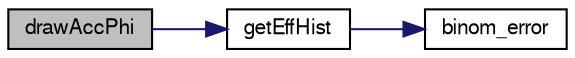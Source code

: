 digraph "drawAccPhi"
{
  bgcolor="transparent";
  edge [fontname="FreeSans",fontsize="10",labelfontname="FreeSans",labelfontsize="10"];
  node [fontname="FreeSans",fontsize="10",shape=record];
  rankdir="LR";
  Node1 [label="drawAccPhi",height=0.2,width=0.4,color="black", fillcolor="grey75", style="filled" fontcolor="black"];
  Node1 -> Node2 [color="midnightblue",fontsize="10",style="solid",fontname="FreeSans"];
  Node2 [label="getEffHist",height=0.2,width=0.4,color="black",URL="$d5/de9/E1039Shielding_2ana_8C.html#a68f99920be96fd675894490fd64e9a37"];
  Node2 -> Node3 [color="midnightblue",fontsize="10",style="solid",fontname="FreeSans"];
  Node3 [label="binom_error",height=0.2,width=0.4,color="black",URL="$d5/de9/E1039Shielding_2ana_8C.html#aad19f100cc413c221a6f2604b5e57873"];
}
